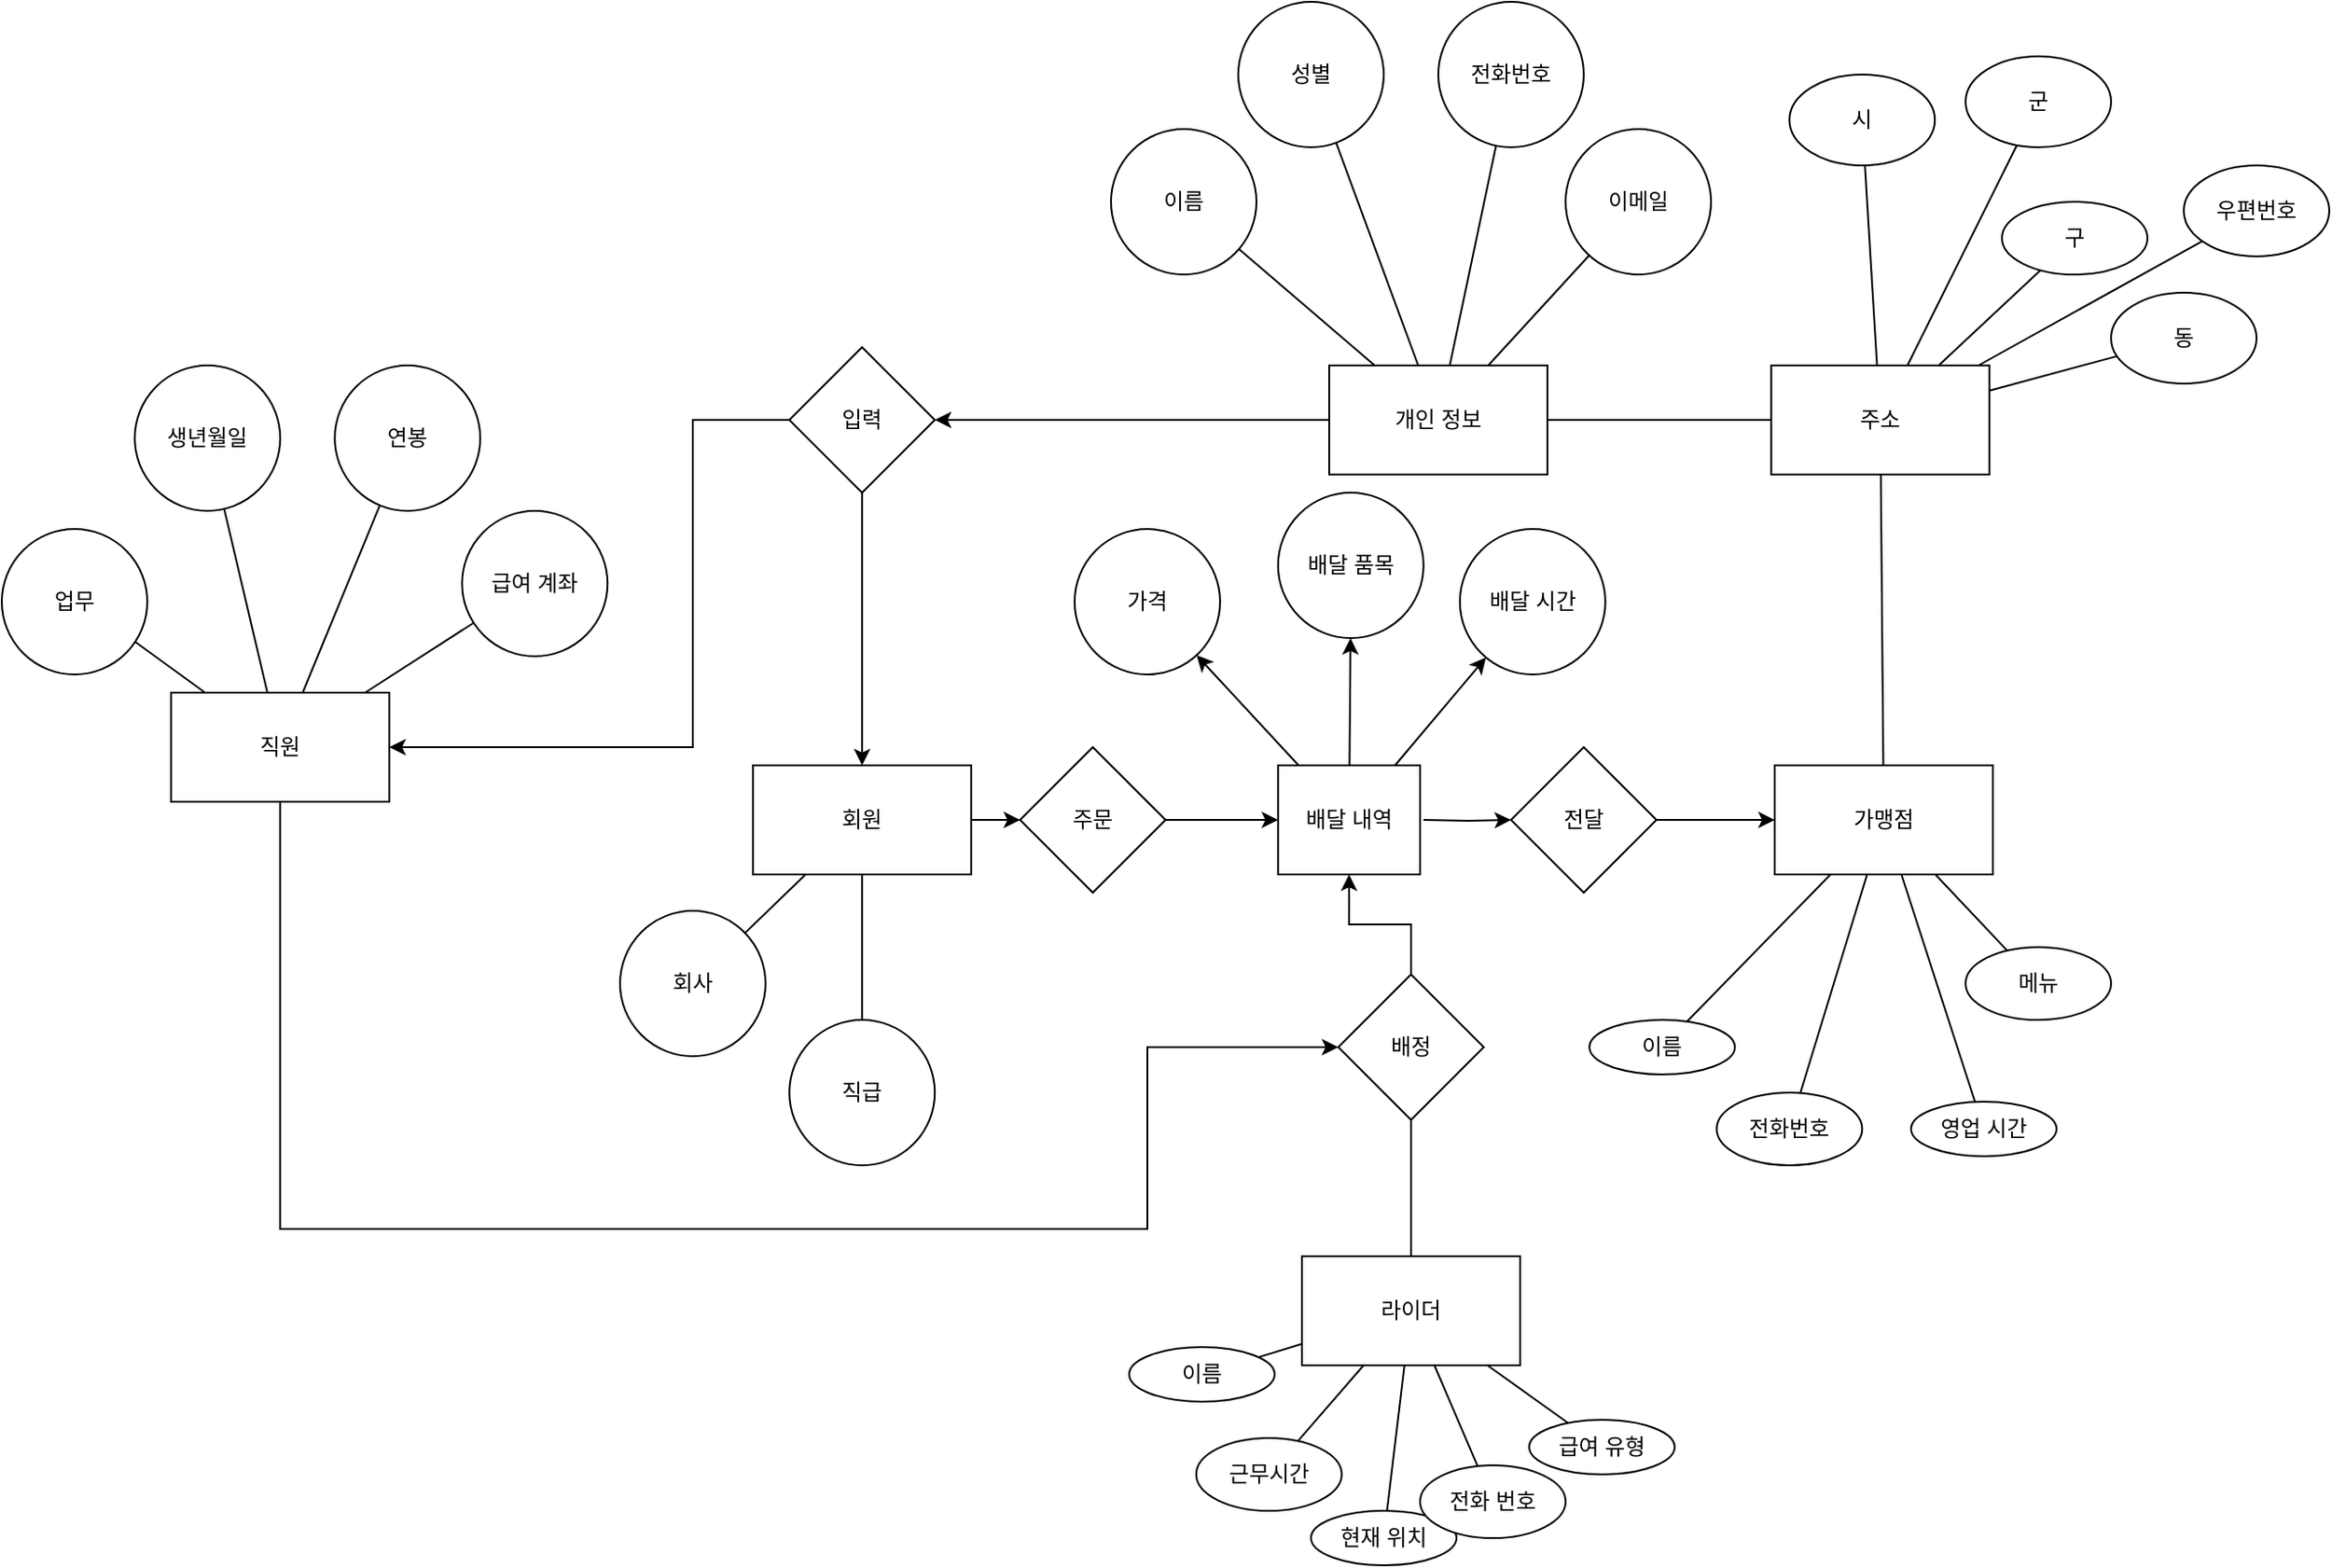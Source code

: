 <mxfile version="22.0.6" type="github">
  <diagram id="R2lEEEUBdFMjLlhIrx00" name="Page-1">
    <mxGraphModel dx="2485" dy="1303" grid="1" gridSize="10" guides="1" tooltips="1" connect="1" arrows="1" fold="1" page="1" pageScale="1" pageWidth="850" pageHeight="1100" math="0" shadow="0" extFonts="Permanent Marker^https://fonts.googleapis.com/css?family=Permanent+Marker">
      <root>
        <mxCell id="0" />
        <mxCell id="1" parent="0" />
        <mxCell id="9QXfI7t6Q8YMWa2osV04-4" value="" style="rounded=0;orthogonalLoop=1;jettySize=auto;html=1;endArrow=none;endFill=0;" parent="1" source="9QXfI7t6Q8YMWa2osV04-1" edge="1">
          <mxGeometry relative="1" as="geometry">
            <mxPoint x="-620.0" y="469.622" as="targetPoint" />
          </mxGeometry>
        </mxCell>
        <mxCell id="9QXfI7t6Q8YMWa2osV04-8" value="" style="rounded=0;orthogonalLoop=1;jettySize=auto;html=1;endArrow=none;endFill=0;" parent="1" source="9QXfI7t6Q8YMWa2osV04-1" target="9QXfI7t6Q8YMWa2osV04-5" edge="1">
          <mxGeometry relative="1" as="geometry" />
        </mxCell>
        <mxCell id="9QXfI7t6Q8YMWa2osV04-10" value="" style="rounded=0;orthogonalLoop=1;jettySize=auto;html=1;endArrow=none;endFill=0;" parent="1" source="9QXfI7t6Q8YMWa2osV04-1" target="9QXfI7t6Q8YMWa2osV04-9" edge="1">
          <mxGeometry relative="1" as="geometry" />
        </mxCell>
        <mxCell id="9QXfI7t6Q8YMWa2osV04-12" value="" style="rounded=0;orthogonalLoop=1;jettySize=auto;html=1;endArrow=none;endFill=0;" parent="1" source="9QXfI7t6Q8YMWa2osV04-1" target="9QXfI7t6Q8YMWa2osV04-11" edge="1">
          <mxGeometry relative="1" as="geometry" />
        </mxCell>
        <mxCell id="9QXfI7t6Q8YMWa2osV04-115" value="" style="rounded=0;orthogonalLoop=1;jettySize=auto;html=1;edgeStyle=orthogonalEdgeStyle;entryX=0;entryY=0.5;entryDx=0;entryDy=0;" parent="1" source="9QXfI7t6Q8YMWa2osV04-1" target="9QXfI7t6Q8YMWa2osV04-114" edge="1">
          <mxGeometry relative="1" as="geometry">
            <Array as="points">
              <mxPoint x="-537" y="795" />
              <mxPoint x="-60" y="795" />
              <mxPoint x="-60" y="695" />
            </Array>
          </mxGeometry>
        </mxCell>
        <mxCell id="9QXfI7t6Q8YMWa2osV04-1" value="직원" style="rounded=0;whiteSpace=wrap;html=1;" parent="1" vertex="1">
          <mxGeometry x="-596.88" y="500" width="120" height="60" as="geometry" />
        </mxCell>
        <mxCell id="9QXfI7t6Q8YMWa2osV04-3" value="업무" style="ellipse;whiteSpace=wrap;html=1;rounded=0;" parent="1" vertex="1">
          <mxGeometry x="-690" y="410" width="80" height="80" as="geometry" />
        </mxCell>
        <mxCell id="9QXfI7t6Q8YMWa2osV04-5" value="생년월일" style="ellipse;whiteSpace=wrap;html=1;rounded=0;" parent="1" vertex="1">
          <mxGeometry x="-616.88" y="320" width="80" height="80" as="geometry" />
        </mxCell>
        <mxCell id="9QXfI7t6Q8YMWa2osV04-9" value="연봉" style="ellipse;whiteSpace=wrap;html=1;rounded=0;" parent="1" vertex="1">
          <mxGeometry x="-506.88" y="320" width="80" height="80" as="geometry" />
        </mxCell>
        <mxCell id="9QXfI7t6Q8YMWa2osV04-11" value="급여 계좌" style="ellipse;whiteSpace=wrap;html=1;rounded=0;" parent="1" vertex="1">
          <mxGeometry x="-436.88" y="400" width="80" height="80" as="geometry" />
        </mxCell>
        <mxCell id="9QXfI7t6Q8YMWa2osV04-15" value="" style="rounded=0;orthogonalLoop=1;jettySize=auto;html=1;endArrow=none;endFill=0;" parent="1" source="9QXfI7t6Q8YMWa2osV04-13" target="9QXfI7t6Q8YMWa2osV04-14" edge="1">
          <mxGeometry relative="1" as="geometry" />
        </mxCell>
        <mxCell id="9QXfI7t6Q8YMWa2osV04-17" value="" style="rounded=0;orthogonalLoop=1;jettySize=auto;html=1;endArrow=none;endFill=0;" parent="1" source="9QXfI7t6Q8YMWa2osV04-13" target="9QXfI7t6Q8YMWa2osV04-16" edge="1">
          <mxGeometry relative="1" as="geometry" />
        </mxCell>
        <mxCell id="9QXfI7t6Q8YMWa2osV04-19" value="" style="rounded=0;orthogonalLoop=1;jettySize=auto;html=1;endArrow=none;endFill=0;" parent="1" source="9QXfI7t6Q8YMWa2osV04-13" target="9QXfI7t6Q8YMWa2osV04-18" edge="1">
          <mxGeometry relative="1" as="geometry" />
        </mxCell>
        <mxCell id="9QXfI7t6Q8YMWa2osV04-21" value="" style="rounded=0;orthogonalLoop=1;jettySize=auto;html=1;endArrow=none;endFill=0;" parent="1" source="9QXfI7t6Q8YMWa2osV04-13" target="9QXfI7t6Q8YMWa2osV04-20" edge="1">
          <mxGeometry relative="1" as="geometry" />
        </mxCell>
        <mxCell id="9QXfI7t6Q8YMWa2osV04-42" style="rounded=0;orthogonalLoop=1;jettySize=auto;html=1;exitX=0;exitY=0.5;exitDx=0;exitDy=0;" parent="1" source="9QXfI7t6Q8YMWa2osV04-13" target="9QXfI7t6Q8YMWa2osV04-36" edge="1">
          <mxGeometry relative="1" as="geometry" />
        </mxCell>
        <mxCell id="9QXfI7t6Q8YMWa2osV04-13" value="개인 정보" style="rounded=0;whiteSpace=wrap;html=1;" parent="1" vertex="1">
          <mxGeometry x="40" y="320" width="120" height="60" as="geometry" />
        </mxCell>
        <mxCell id="9QXfI7t6Q8YMWa2osV04-14" value="이름" style="ellipse;whiteSpace=wrap;html=1;rounded=0;" parent="1" vertex="1">
          <mxGeometry x="-80" y="190" width="80" height="80" as="geometry" />
        </mxCell>
        <mxCell id="9QXfI7t6Q8YMWa2osV04-16" value="성별" style="ellipse;whiteSpace=wrap;html=1;rounded=0;" parent="1" vertex="1">
          <mxGeometry x="-10" y="120" width="80" height="80" as="geometry" />
        </mxCell>
        <mxCell id="9QXfI7t6Q8YMWa2osV04-18" value="전화번호" style="ellipse;whiteSpace=wrap;html=1;rounded=0;" parent="1" vertex="1">
          <mxGeometry x="100" y="120" width="80" height="80" as="geometry" />
        </mxCell>
        <mxCell id="9QXfI7t6Q8YMWa2osV04-20" value="이메일" style="ellipse;whiteSpace=wrap;html=1;rounded=0;" parent="1" vertex="1">
          <mxGeometry x="170" y="190" width="80" height="80" as="geometry" />
        </mxCell>
        <mxCell id="9QXfI7t6Q8YMWa2osV04-25" value="" style="rounded=0;orthogonalLoop=1;jettySize=auto;html=1;endArrow=none;endFill=0;" parent="1" source="9QXfI7t6Q8YMWa2osV04-22" target="9QXfI7t6Q8YMWa2osV04-24" edge="1">
          <mxGeometry relative="1" as="geometry" />
        </mxCell>
        <mxCell id="9QXfI7t6Q8YMWa2osV04-28" value="" style="rounded=0;orthogonalLoop=1;jettySize=auto;html=1;endArrow=none;endFill=0;" parent="1" source="9QXfI7t6Q8YMWa2osV04-22" target="9QXfI7t6Q8YMWa2osV04-27" edge="1">
          <mxGeometry relative="1" as="geometry" />
        </mxCell>
        <mxCell id="9QXfI7t6Q8YMWa2osV04-30" value="" style="rounded=0;orthogonalLoop=1;jettySize=auto;html=1;endArrow=none;endFill=0;" parent="1" source="9QXfI7t6Q8YMWa2osV04-22" target="9QXfI7t6Q8YMWa2osV04-29" edge="1">
          <mxGeometry relative="1" as="geometry" />
        </mxCell>
        <mxCell id="9QXfI7t6Q8YMWa2osV04-33" value="" style="rounded=0;orthogonalLoop=1;jettySize=auto;html=1;endArrow=none;endFill=0;" parent="1" source="9QXfI7t6Q8YMWa2osV04-22" target="9QXfI7t6Q8YMWa2osV04-32" edge="1">
          <mxGeometry relative="1" as="geometry" />
        </mxCell>
        <mxCell id="9QXfI7t6Q8YMWa2osV04-35" value="" style="rounded=0;orthogonalLoop=1;jettySize=auto;html=1;endArrow=none;endFill=0;" parent="1" source="9QXfI7t6Q8YMWa2osV04-22" target="9QXfI7t6Q8YMWa2osV04-34" edge="1">
          <mxGeometry relative="1" as="geometry" />
        </mxCell>
        <mxCell id="9QXfI7t6Q8YMWa2osV04-40" style="rounded=0;orthogonalLoop=1;jettySize=auto;html=1;exitX=0;exitY=0.5;exitDx=0;exitDy=0;entryX=1;entryY=0.5;entryDx=0;entryDy=0;strokeColor=none;" parent="1" source="9QXfI7t6Q8YMWa2osV04-22" target="9QXfI7t6Q8YMWa2osV04-13" edge="1">
          <mxGeometry relative="1" as="geometry" />
        </mxCell>
        <mxCell id="9QXfI7t6Q8YMWa2osV04-41" style="edgeStyle=orthogonalEdgeStyle;rounded=0;orthogonalLoop=1;jettySize=auto;html=1;exitX=0;exitY=0.5;exitDx=0;exitDy=0;entryX=1;entryY=0.5;entryDx=0;entryDy=0;endArrow=none;endFill=0;" parent="1" source="9QXfI7t6Q8YMWa2osV04-22" target="9QXfI7t6Q8YMWa2osV04-13" edge="1">
          <mxGeometry relative="1" as="geometry" />
        </mxCell>
        <mxCell id="9QXfI7t6Q8YMWa2osV04-22" value="주소" style="rounded=0;whiteSpace=wrap;html=1;" parent="1" vertex="1">
          <mxGeometry x="283.12" y="320" width="120" height="60" as="geometry" />
        </mxCell>
        <mxCell id="9QXfI7t6Q8YMWa2osV04-24" value="시" style="ellipse;whiteSpace=wrap;html=1;rounded=0;" parent="1" vertex="1">
          <mxGeometry x="293.12" y="160" width="80" height="50" as="geometry" />
        </mxCell>
        <mxCell id="9QXfI7t6Q8YMWa2osV04-27" value="군" style="ellipse;whiteSpace=wrap;html=1;rounded=0;" parent="1" vertex="1">
          <mxGeometry x="390" y="150" width="80" height="50" as="geometry" />
        </mxCell>
        <mxCell id="9QXfI7t6Q8YMWa2osV04-29" value="구" style="ellipse;whiteSpace=wrap;html=1;rounded=0;" parent="1" vertex="1">
          <mxGeometry x="410" y="230" width="80" height="40" as="geometry" />
        </mxCell>
        <mxCell id="9QXfI7t6Q8YMWa2osV04-32" value="동" style="ellipse;whiteSpace=wrap;html=1;rounded=0;" parent="1" vertex="1">
          <mxGeometry x="470" y="280" width="80" height="50" as="geometry" />
        </mxCell>
        <mxCell id="9QXfI7t6Q8YMWa2osV04-34" value="우편번호" style="ellipse;whiteSpace=wrap;html=1;rounded=0;" parent="1" vertex="1">
          <mxGeometry x="510" y="210" width="80" height="50" as="geometry" />
        </mxCell>
        <mxCell id="9QXfI7t6Q8YMWa2osV04-53" style="edgeStyle=orthogonalEdgeStyle;rounded=0;orthogonalLoop=1;jettySize=auto;html=1;exitX=0.5;exitY=1;exitDx=0;exitDy=0;" parent="1" source="9QXfI7t6Q8YMWa2osV04-36" target="9QXfI7t6Q8YMWa2osV04-48" edge="1">
          <mxGeometry relative="1" as="geometry" />
        </mxCell>
        <mxCell id="9QXfI7t6Q8YMWa2osV04-120" style="edgeStyle=orthogonalEdgeStyle;rounded=0;orthogonalLoop=1;jettySize=auto;html=1;entryX=1;entryY=0.5;entryDx=0;entryDy=0;" parent="1" source="9QXfI7t6Q8YMWa2osV04-36" target="9QXfI7t6Q8YMWa2osV04-1" edge="1">
          <mxGeometry relative="1" as="geometry">
            <Array as="points">
              <mxPoint x="-310" y="350" />
              <mxPoint x="-310" y="530" />
            </Array>
          </mxGeometry>
        </mxCell>
        <mxCell id="9QXfI7t6Q8YMWa2osV04-36" value="입력" style="rhombus;whiteSpace=wrap;html=1;rounded=0;" parent="1" vertex="1">
          <mxGeometry x="-256.88" y="310" width="80" height="80" as="geometry" />
        </mxCell>
        <mxCell id="9QXfI7t6Q8YMWa2osV04-44" value="" style="rounded=0;orthogonalLoop=1;jettySize=auto;html=1;endArrow=none;endFill=0;" parent="1" source="9QXfI7t6Q8YMWa2osV04-48" target="9QXfI7t6Q8YMWa2osV04-49" edge="1">
          <mxGeometry relative="1" as="geometry">
            <mxPoint x="-300.0" y="479.622" as="targetPoint" />
          </mxGeometry>
        </mxCell>
        <mxCell id="9QXfI7t6Q8YMWa2osV04-45" value="" style="rounded=0;orthogonalLoop=1;jettySize=auto;html=1;endArrow=none;endFill=0;" parent="1" source="9QXfI7t6Q8YMWa2osV04-48" target="9QXfI7t6Q8YMWa2osV04-50" edge="1">
          <mxGeometry relative="1" as="geometry" />
        </mxCell>
        <mxCell id="9QXfI7t6Q8YMWa2osV04-130" value="" style="edgeStyle=orthogonalEdgeStyle;rounded=0;orthogonalLoop=1;jettySize=auto;html=1;" parent="1" source="9QXfI7t6Q8YMWa2osV04-48" target="9QXfI7t6Q8YMWa2osV04-129" edge="1">
          <mxGeometry relative="1" as="geometry" />
        </mxCell>
        <mxCell id="9QXfI7t6Q8YMWa2osV04-48" value="회원" style="rounded=0;whiteSpace=wrap;html=1;" parent="1" vertex="1">
          <mxGeometry x="-276.88" y="540" width="120" height="60" as="geometry" />
        </mxCell>
        <mxCell id="9QXfI7t6Q8YMWa2osV04-49" value="회사" style="ellipse;whiteSpace=wrap;html=1;rounded=0;" parent="1" vertex="1">
          <mxGeometry x="-350" y="620" width="80" height="80" as="geometry" />
        </mxCell>
        <mxCell id="9QXfI7t6Q8YMWa2osV04-50" value="직급" style="ellipse;whiteSpace=wrap;html=1;rounded=0;" parent="1" vertex="1">
          <mxGeometry x="-256.88" y="680" width="80" height="80" as="geometry" />
        </mxCell>
        <mxCell id="9QXfI7t6Q8YMWa2osV04-58" value="" style="rounded=0;orthogonalLoop=1;jettySize=auto;html=1;endArrow=none;endFill=0;" parent="1" source="9QXfI7t6Q8YMWa2osV04-60" target="9QXfI7t6Q8YMWa2osV04-61" edge="1">
          <mxGeometry relative="1" as="geometry">
            <mxPoint x="13.44" y="709.622" as="targetPoint" />
          </mxGeometry>
        </mxCell>
        <mxCell id="9QXfI7t6Q8YMWa2osV04-59" value="" style="rounded=0;orthogonalLoop=1;jettySize=auto;html=1;endArrow=none;endFill=0;" parent="1" source="9QXfI7t6Q8YMWa2osV04-60" target="9QXfI7t6Q8YMWa2osV04-62" edge="1">
          <mxGeometry relative="1" as="geometry" />
        </mxCell>
        <mxCell id="9QXfI7t6Q8YMWa2osV04-69" value="" style="rounded=0;orthogonalLoop=1;jettySize=auto;html=1;endArrow=none;endFill=0;" parent="1" source="9QXfI7t6Q8YMWa2osV04-60" target="9QXfI7t6Q8YMWa2osV04-68" edge="1">
          <mxGeometry relative="1" as="geometry" />
        </mxCell>
        <mxCell id="9QXfI7t6Q8YMWa2osV04-71" value="" style="rounded=0;orthogonalLoop=1;jettySize=auto;html=1;endArrow=none;endFill=0;" parent="1" source="9QXfI7t6Q8YMWa2osV04-60" target="9QXfI7t6Q8YMWa2osV04-70" edge="1">
          <mxGeometry relative="1" as="geometry" />
        </mxCell>
        <mxCell id="9QXfI7t6Q8YMWa2osV04-74" value="" style="rounded=0;orthogonalLoop=1;jettySize=auto;html=1;endArrow=none;endFill=0;" parent="1" source="9QXfI7t6Q8YMWa2osV04-60" target="9QXfI7t6Q8YMWa2osV04-73" edge="1">
          <mxGeometry relative="1" as="geometry" />
        </mxCell>
        <mxCell id="9QXfI7t6Q8YMWa2osV04-123" style="edgeStyle=orthogonalEdgeStyle;rounded=0;orthogonalLoop=1;jettySize=auto;html=1;entryX=0.5;entryY=1;entryDx=0;entryDy=0;endArrow=none;endFill=0;" parent="1" source="9QXfI7t6Q8YMWa2osV04-60" target="9QXfI7t6Q8YMWa2osV04-114" edge="1">
          <mxGeometry relative="1" as="geometry" />
        </mxCell>
        <mxCell id="9QXfI7t6Q8YMWa2osV04-60" value="라이더" style="rounded=0;whiteSpace=wrap;html=1;" parent="1" vertex="1">
          <mxGeometry x="25" y="810" width="120" height="60" as="geometry" />
        </mxCell>
        <mxCell id="9QXfI7t6Q8YMWa2osV04-61" value="이름" style="ellipse;whiteSpace=wrap;html=1;rounded=0;" parent="1" vertex="1">
          <mxGeometry x="-70" y="860" width="80" height="30" as="geometry" />
        </mxCell>
        <mxCell id="9QXfI7t6Q8YMWa2osV04-62" value="근무시간" style="ellipse;whiteSpace=wrap;html=1;rounded=0;" parent="1" vertex="1">
          <mxGeometry x="-33.12" y="910" width="80" height="40" as="geometry" />
        </mxCell>
        <mxCell id="9QXfI7t6Q8YMWa2osV04-68" value="현재 위치" style="ellipse;whiteSpace=wrap;html=1;rounded=0;" parent="1" vertex="1">
          <mxGeometry x="30" y="950" width="80" height="30" as="geometry" />
        </mxCell>
        <mxCell id="9QXfI7t6Q8YMWa2osV04-70" value="전화 번호" style="ellipse;whiteSpace=wrap;html=1;rounded=0;" parent="1" vertex="1">
          <mxGeometry x="90" y="925" width="80" height="40" as="geometry" />
        </mxCell>
        <mxCell id="9QXfI7t6Q8YMWa2osV04-73" value="급여 유형" style="ellipse;whiteSpace=wrap;html=1;rounded=0;" parent="1" vertex="1">
          <mxGeometry x="150" y="900" width="80" height="30" as="geometry" />
        </mxCell>
        <mxCell id="9QXfI7t6Q8YMWa2osV04-133" style="edgeStyle=orthogonalEdgeStyle;rounded=0;orthogonalLoop=1;jettySize=auto;html=1;entryX=0;entryY=0.5;entryDx=0;entryDy=0;" parent="1" target="9QXfI7t6Q8YMWa2osV04-126" edge="1">
          <mxGeometry relative="1" as="geometry">
            <mxPoint x="91.88" y="570" as="sourcePoint" />
          </mxGeometry>
        </mxCell>
        <mxCell id="9QXfI7t6Q8YMWa2osV04-79" value="" style="rounded=0;orthogonalLoop=1;jettySize=auto;html=1;endArrow=none;endFill=0;" parent="1" source="9QXfI7t6Q8YMWa2osV04-84" target="9QXfI7t6Q8YMWa2osV04-85" edge="1">
          <mxGeometry relative="1" as="geometry">
            <mxPoint x="256.56" y="479.622" as="targetPoint" />
          </mxGeometry>
        </mxCell>
        <mxCell id="9QXfI7t6Q8YMWa2osV04-80" value="" style="rounded=0;orthogonalLoop=1;jettySize=auto;html=1;endArrow=none;endFill=0;" parent="1" source="9QXfI7t6Q8YMWa2osV04-84" target="9QXfI7t6Q8YMWa2osV04-86" edge="1">
          <mxGeometry relative="1" as="geometry" />
        </mxCell>
        <mxCell id="9QXfI7t6Q8YMWa2osV04-81" value="" style="rounded=0;orthogonalLoop=1;jettySize=auto;html=1;endArrow=none;endFill=0;" parent="1" source="9QXfI7t6Q8YMWa2osV04-84" target="9QXfI7t6Q8YMWa2osV04-87" edge="1">
          <mxGeometry relative="1" as="geometry" />
        </mxCell>
        <mxCell id="9QXfI7t6Q8YMWa2osV04-82" value="" style="rounded=0;orthogonalLoop=1;jettySize=auto;html=1;endArrow=none;endFill=0;" parent="1" source="9QXfI7t6Q8YMWa2osV04-84" target="9QXfI7t6Q8YMWa2osV04-88" edge="1">
          <mxGeometry relative="1" as="geometry" />
        </mxCell>
        <mxCell id="9QXfI7t6Q8YMWa2osV04-92" style="rounded=0;orthogonalLoop=1;jettySize=auto;html=1;endArrow=none;endFill=0;" parent="1" source="9QXfI7t6Q8YMWa2osV04-84" target="9QXfI7t6Q8YMWa2osV04-22" edge="1">
          <mxGeometry relative="1" as="geometry" />
        </mxCell>
        <mxCell id="9QXfI7t6Q8YMWa2osV04-84" value="가맹점" style="rounded=0;whiteSpace=wrap;html=1;" parent="1" vertex="1">
          <mxGeometry x="285" y="540" width="120" height="60" as="geometry" />
        </mxCell>
        <mxCell id="9QXfI7t6Q8YMWa2osV04-85" value="이름" style="ellipse;whiteSpace=wrap;html=1;rounded=0;" parent="1" vertex="1">
          <mxGeometry x="183.12" y="680" width="80" height="30" as="geometry" />
        </mxCell>
        <mxCell id="9QXfI7t6Q8YMWa2osV04-86" value="전화번호" style="ellipse;whiteSpace=wrap;html=1;rounded=0;" parent="1" vertex="1">
          <mxGeometry x="253.12" y="720" width="80" height="40" as="geometry" />
        </mxCell>
        <mxCell id="9QXfI7t6Q8YMWa2osV04-87" value="영업 시간" style="ellipse;whiteSpace=wrap;html=1;rounded=0;" parent="1" vertex="1">
          <mxGeometry x="360" y="725" width="80" height="30" as="geometry" />
        </mxCell>
        <mxCell id="9QXfI7t6Q8YMWa2osV04-88" value="메뉴" style="ellipse;whiteSpace=wrap;html=1;rounded=0;" parent="1" vertex="1">
          <mxGeometry x="390" y="640" width="80" height="40" as="geometry" />
        </mxCell>
        <mxCell id="9QXfI7t6Q8YMWa2osV04-99" value="가격" style="ellipse;whiteSpace=wrap;html=1;rounded=0;" parent="1" vertex="1">
          <mxGeometry x="-100" y="410" width="80" height="80" as="geometry" />
        </mxCell>
        <mxCell id="9QXfI7t6Q8YMWa2osV04-102" value="배달 품목" style="ellipse;whiteSpace=wrap;html=1;rounded=0;" parent="1" vertex="1">
          <mxGeometry x="11.88" y="390" width="80" height="80" as="geometry" />
        </mxCell>
        <mxCell id="9QXfI7t6Q8YMWa2osV04-104" value="배달 시간" style="ellipse;whiteSpace=wrap;html=1;rounded=0;" parent="1" vertex="1">
          <mxGeometry x="111.88" y="410" width="80" height="80" as="geometry" />
        </mxCell>
        <mxCell id="9QXfI7t6Q8YMWa2osV04-137" style="edgeStyle=orthogonalEdgeStyle;rounded=0;orthogonalLoop=1;jettySize=auto;html=1;entryX=0.5;entryY=1;entryDx=0;entryDy=0;" parent="1" source="9QXfI7t6Q8YMWa2osV04-114" target="9QXfI7t6Q8YMWa2osV04-135" edge="1">
          <mxGeometry relative="1" as="geometry" />
        </mxCell>
        <mxCell id="9QXfI7t6Q8YMWa2osV04-114" value="배정" style="rhombus;whiteSpace=wrap;html=1;rounded=0;" parent="1" vertex="1">
          <mxGeometry x="45" y="655" width="80" height="80" as="geometry" />
        </mxCell>
        <mxCell id="9QXfI7t6Q8YMWa2osV04-134" style="edgeStyle=orthogonalEdgeStyle;rounded=0;orthogonalLoop=1;jettySize=auto;html=1;" parent="1" source="9QXfI7t6Q8YMWa2osV04-126" target="9QXfI7t6Q8YMWa2osV04-84" edge="1">
          <mxGeometry relative="1" as="geometry" />
        </mxCell>
        <mxCell id="9QXfI7t6Q8YMWa2osV04-126" value="전달" style="rhombus;whiteSpace=wrap;html=1;rounded=0;" parent="1" vertex="1">
          <mxGeometry x="140" y="530" width="80" height="80" as="geometry" />
        </mxCell>
        <mxCell id="9QXfI7t6Q8YMWa2osV04-142" style="edgeStyle=orthogonalEdgeStyle;rounded=0;orthogonalLoop=1;jettySize=auto;html=1;" parent="1" source="9QXfI7t6Q8YMWa2osV04-129" target="9QXfI7t6Q8YMWa2osV04-135" edge="1">
          <mxGeometry relative="1" as="geometry" />
        </mxCell>
        <mxCell id="9QXfI7t6Q8YMWa2osV04-129" value="주문" style="rhombus;whiteSpace=wrap;html=1;rounded=0;" parent="1" vertex="1">
          <mxGeometry x="-130" y="530" width="80" height="80" as="geometry" />
        </mxCell>
        <mxCell id="9QXfI7t6Q8YMWa2osV04-139" style="rounded=0;orthogonalLoop=1;jettySize=auto;html=1;" parent="1" source="9QXfI7t6Q8YMWa2osV04-135" target="9QXfI7t6Q8YMWa2osV04-102" edge="1">
          <mxGeometry relative="1" as="geometry" />
        </mxCell>
        <mxCell id="9QXfI7t6Q8YMWa2osV04-140" style="rounded=0;orthogonalLoop=1;jettySize=auto;html=1;" parent="1" source="9QXfI7t6Q8YMWa2osV04-135" target="9QXfI7t6Q8YMWa2osV04-104" edge="1">
          <mxGeometry relative="1" as="geometry" />
        </mxCell>
        <mxCell id="9QXfI7t6Q8YMWa2osV04-135" value="배달 내역" style="whiteSpace=wrap;html=1;" parent="1" vertex="1">
          <mxGeometry x="11.88" y="540" width="78.12" height="60" as="geometry" />
        </mxCell>
        <mxCell id="9QXfI7t6Q8YMWa2osV04-138" style="rounded=0;orthogonalLoop=1;jettySize=auto;html=1;" parent="1" source="9QXfI7t6Q8YMWa2osV04-135" target="9QXfI7t6Q8YMWa2osV04-99" edge="1">
          <mxGeometry relative="1" as="geometry" />
        </mxCell>
      </root>
    </mxGraphModel>
  </diagram>
</mxfile>
